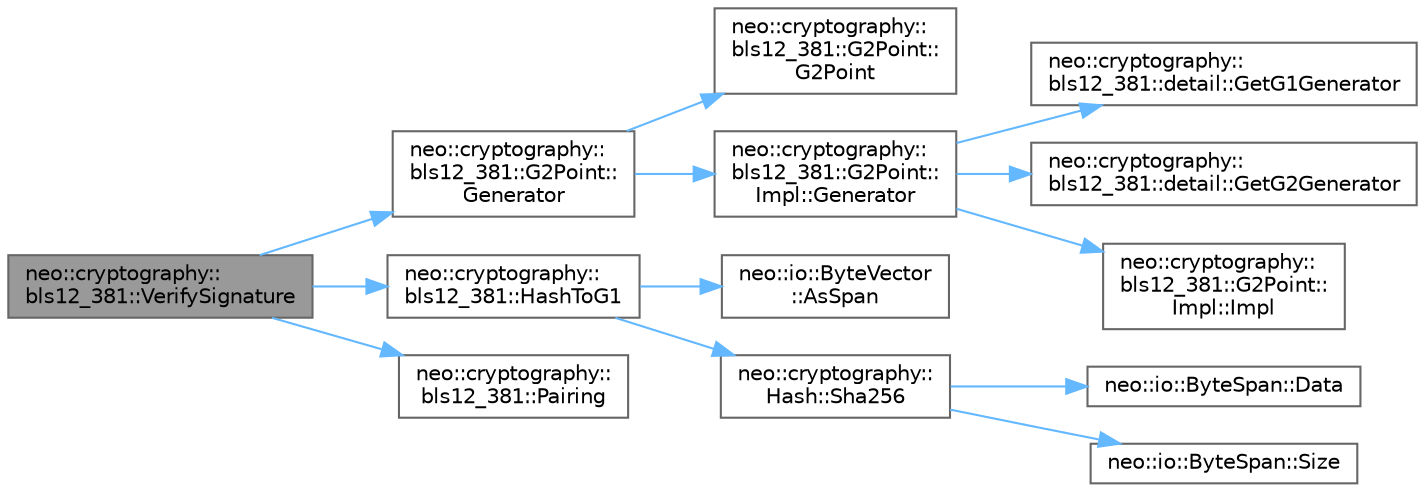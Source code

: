 digraph "neo::cryptography::bls12_381::VerifySignature"
{
 // LATEX_PDF_SIZE
  bgcolor="transparent";
  edge [fontname=Helvetica,fontsize=10,labelfontname=Helvetica,labelfontsize=10];
  node [fontname=Helvetica,fontsize=10,shape=box,height=0.2,width=0.4];
  rankdir="LR";
  Node1 [id="Node000001",label="neo::cryptography::\lbls12_381::VerifySignature",height=0.2,width=0.4,color="gray40", fillcolor="grey60", style="filled", fontcolor="black",tooltip="Verifies a BLS signature."];
  Node1 -> Node2 [id="edge1_Node000001_Node000002",color="steelblue1",style="solid",tooltip=" "];
  Node2 [id="Node000002",label="neo::cryptography::\lbls12_381::G2Point::\lGenerator",height=0.2,width=0.4,color="grey40", fillcolor="white", style="filled",URL="$classneo_1_1cryptography_1_1bls12__381_1_1_g2_point.html#af976176bc43763b4448498ac1286fa2b",tooltip="Gets the generator point of the G2 curve."];
  Node2 -> Node3 [id="edge2_Node000002_Node000003",color="steelblue1",style="solid",tooltip=" "];
  Node3 [id="Node000003",label="neo::cryptography::\lbls12_381::G2Point::\lG2Point",height=0.2,width=0.4,color="grey40", fillcolor="white", style="filled",URL="$classneo_1_1cryptography_1_1bls12__381_1_1_g2_point.html#a8725c864daf824a1209619b91aee33e5",tooltip="Constructs a G2Point at infinity."];
  Node2 -> Node4 [id="edge3_Node000002_Node000004",color="steelblue1",style="solid",tooltip=" "];
  Node4 [id="Node000004",label="neo::cryptography::\lbls12_381::G2Point::\lImpl::Generator",height=0.2,width=0.4,color="grey40", fillcolor="white", style="filled",URL="$classneo_1_1cryptography_1_1bls12__381_1_1_g2_point_1_1_impl.html#abf99878674f235a9e386c92d9a737c55",tooltip=" "];
  Node4 -> Node5 [id="edge4_Node000004_Node000005",color="steelblue1",style="solid",tooltip=" "];
  Node5 [id="Node000005",label="neo::cryptography::\lbls12_381::detail::GetG1Generator",height=0.2,width=0.4,color="grey40", fillcolor="white", style="filled",URL="$namespaceneo_1_1cryptography_1_1bls12__381_1_1detail.html#a7c4d134fddab53e91ed3d1ad554a05a0",tooltip=" "];
  Node4 -> Node6 [id="edge5_Node000004_Node000006",color="steelblue1",style="solid",tooltip=" "];
  Node6 [id="Node000006",label="neo::cryptography::\lbls12_381::detail::GetG2Generator",height=0.2,width=0.4,color="grey40", fillcolor="white", style="filled",URL="$namespaceneo_1_1cryptography_1_1bls12__381_1_1detail.html#aa209200a2dadc06f9ad11054a7aada12",tooltip=" "];
  Node4 -> Node7 [id="edge6_Node000004_Node000007",color="steelblue1",style="solid",tooltip=" "];
  Node7 [id="Node000007",label="neo::cryptography::\lbls12_381::G2Point::\lImpl::Impl",height=0.2,width=0.4,color="grey40", fillcolor="white", style="filled",URL="$classneo_1_1cryptography_1_1bls12__381_1_1_g2_point_1_1_impl.html#adc63123116e77d279b0ce2b9a3989278",tooltip=" "];
  Node1 -> Node8 [id="edge7_Node000001_Node000008",color="steelblue1",style="solid",tooltip=" "];
  Node8 [id="Node000008",label="neo::cryptography::\lbls12_381::HashToG1",height=0.2,width=0.4,color="grey40", fillcolor="white", style="filled",URL="$namespaceneo_1_1cryptography_1_1bls12__381.html#af0a1a9ac13370eabf491b108c00d5a6d",tooltip="Hashes a message to a G1 point."];
  Node8 -> Node9 [id="edge8_Node000008_Node000009",color="steelblue1",style="solid",tooltip=" "];
  Node9 [id="Node000009",label="neo::io::ByteVector\l::AsSpan",height=0.2,width=0.4,color="grey40", fillcolor="white", style="filled",URL="$classneo_1_1io_1_1_byte_vector.html#a95791d958ed4ec88d32e811b51d90451",tooltip="Converts the ByteVector to a ByteSpan."];
  Node8 -> Node10 [id="edge9_Node000008_Node000010",color="steelblue1",style="solid",tooltip=" "];
  Node10 [id="Node000010",label="neo::cryptography::\lHash::Sha256",height=0.2,width=0.4,color="grey40", fillcolor="white", style="filled",URL="$classneo_1_1cryptography_1_1_hash.html#a45b12e21ad2391d1919f3eb7b61f683a",tooltip="Computes SHA256 hash."];
  Node10 -> Node11 [id="edge10_Node000010_Node000011",color="steelblue1",style="solid",tooltip=" "];
  Node11 [id="Node000011",label="neo::io::ByteSpan::Data",height=0.2,width=0.4,color="grey40", fillcolor="white", style="filled",URL="$classneo_1_1io_1_1_byte_span.html#a0285a19eb5cd212ecd1079e0bc5e494c",tooltip="Gets a pointer to the data."];
  Node10 -> Node12 [id="edge11_Node000010_Node000012",color="steelblue1",style="solid",tooltip=" "];
  Node12 [id="Node000012",label="neo::io::ByteSpan::Size",height=0.2,width=0.4,color="grey40", fillcolor="white", style="filled",URL="$classneo_1_1io_1_1_byte_span.html#a4a869430800a37dcbeefac6f36468fcb",tooltip="Gets the size of the ByteSpan."];
  Node1 -> Node13 [id="edge12_Node000001_Node000013",color="steelblue1",style="solid",tooltip=" "];
  Node13 [id="Node000013",label="neo::cryptography::\lbls12_381::Pairing",height=0.2,width=0.4,color="grey40", fillcolor="white", style="filled",URL="$namespaceneo_1_1cryptography_1_1bls12__381.html#aedc5a5435eedc791382a89ccf4750a38",tooltip="Computes the pairing of a G1Point and a G2Point."];
}
